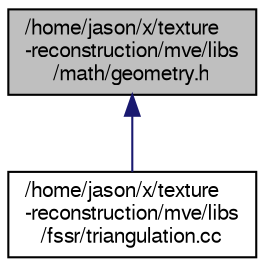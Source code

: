 digraph "/home/jason/x/texture-reconstruction/mve/libs/math/geometry.h"
{
  edge [fontname="FreeSans",fontsize="10",labelfontname="FreeSans",labelfontsize="10"];
  node [fontname="FreeSans",fontsize="10",shape=record];
  Node16 [label="/home/jason/x/texture\l-reconstruction/mve/libs\l/math/geometry.h",height=0.2,width=0.4,color="black", fillcolor="grey75", style="filled", fontcolor="black"];
  Node16 -> Node17 [dir="back",color="midnightblue",fontsize="10",style="solid",fontname="FreeSans"];
  Node17 [label="/home/jason/x/texture\l-reconstruction/mve/libs\l/fssr/triangulation.cc",height=0.2,width=0.4,color="black", fillcolor="white", style="filled",URL="$triangulation_8cc.html"];
}
